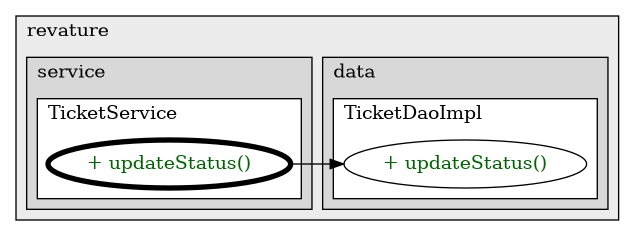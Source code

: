 @startuml

/' diagram meta data start
config=CallConfiguration;
{
  "rootMethod": "com.revature.service.TicketService#updateStatus(int,String)",
  "projectClassification": {
    "searchMode": "OpenProject", // OpenProject, AllProjects
    "includedProjects": "",
    "pathEndKeywords": "*.impl",
    "isClientPath": "",
    "isClientName": "",
    "isTestPath": "",
    "isTestName": "",
    "isMappingPath": "",
    "isMappingName": "",
    "isDataAccessPath": "",
    "isDataAccessName": "",
    "isDataStructurePath": "",
    "isDataStructureName": "",
    "isInterfaceStructuresPath": "",
    "isInterfaceStructuresName": "",
    "isEntryPointPath": "",
    "isEntryPointName": "",
    "treatFinalFieldsAsMandatory": false
  },
  "graphRestriction": {
    "classPackageExcludeFilter": "",
    "classPackageIncludeFilter": "",
    "classNameExcludeFilter": "",
    "classNameIncludeFilter": "",
    "methodNameExcludeFilter": "",
    "methodNameIncludeFilter": "",
    "removeByInheritance": "", // inheritance/annotation based filtering is done in a second step
    "removeByAnnotation": "",
    "removeByClassPackage": "", // cleanup the graph after inheritance/annotation based filtering is done
    "removeByClassName": "",
    "cutMappings": false,
    "cutEnum": true,
    "cutTests": true,
    "cutClient": true,
    "cutDataAccess": true,
    "cutInterfaceStructures": true,
    "cutDataStructures": true,
    "cutGetterAndSetter": true,
    "cutConstructors": true
  },
  "graphTraversal": {
    "forwardDepth": 3,
    "backwardDepth": 3,
    "classPackageExcludeFilter": "",
    "classPackageIncludeFilter": "",
    "classNameExcludeFilter": "",
    "classNameIncludeFilter": "",
    "methodNameExcludeFilter": "",
    "methodNameIncludeFilter": "",
    "hideMappings": false,
    "hideDataStructures": false,
    "hidePrivateMethods": true,
    "hideInterfaceCalls": true, // indirection: implementation -> interface (is hidden) -> implementation
    "onlyShowApplicationEntryPoints": false, // root node is included
    "useMethodCallsForStructureDiagram": "ForwardOnly" // ForwardOnly, BothDirections, No
  },
  "details": {
    "aggregation": "GroupByClass", // ByClass, GroupByClass, None
    "showMethodParametersTypes": false,
    "showMethodParametersNames": false,
    "showMethodReturnType": false,
    "showPackageLevels": 2,
    "showCallOrder": false,
    "edgeMode": "MethodsOnly", // TypesOnly, MethodsOnly, TypesAndMethods, MethodsAndDirectTypeUsage
    "showDetailedClassStructure": false
  },
  "rootClass": "com.revature.service.TicketService",
  "extensionCallbackMethod": "" // qualified.class.name#methodName - signature: public static String method(String)
}
diagram meta data end '/



digraph g {
    rankdir="LR"
    splines=polyline
    

'nodes 
subgraph cluster_268132974 { 
   	label=revature
	labeljust=l
	fillcolor="#ececec"
	style=filled
   
   subgraph cluster_1406714457 { 
   	label=service
	labeljust=l
	fillcolor="#d8d8d8"
	style=filled
   
   subgraph cluster_1244976417 { 
   	label=TicketService
	labeljust=l
	fillcolor=white
	style=filled
   
   TicketService1156724518XXXupdateStatus1142137748[
	label="+ updateStatus()"
	style=filled
	fillcolor=white
	tooltip="TicketService

null"
	penwidth=4
	fontcolor=darkgreen
];
} 
} 

subgraph cluster_1462777478 { 
   	label=data
	labeljust=l
	fillcolor="#d8d8d8"
	style=filled
   
   subgraph cluster_1950851151 { 
   	label=TicketDaoImpl
	labeljust=l
	fillcolor=white
	style=filled
   
   TicketDaoImpl795262169XXXupdateStatus1142137748[
	label="+ updateStatus()"
	style=filled
	fillcolor=white
	tooltip="TicketDaoImpl

null"
	fontcolor=darkgreen
];
} 
} 
} 

'edges    
TicketService1156724518XXXupdateStatus1142137748 -> TicketDaoImpl795262169XXXupdateStatus1142137748;
    
}
@enduml
